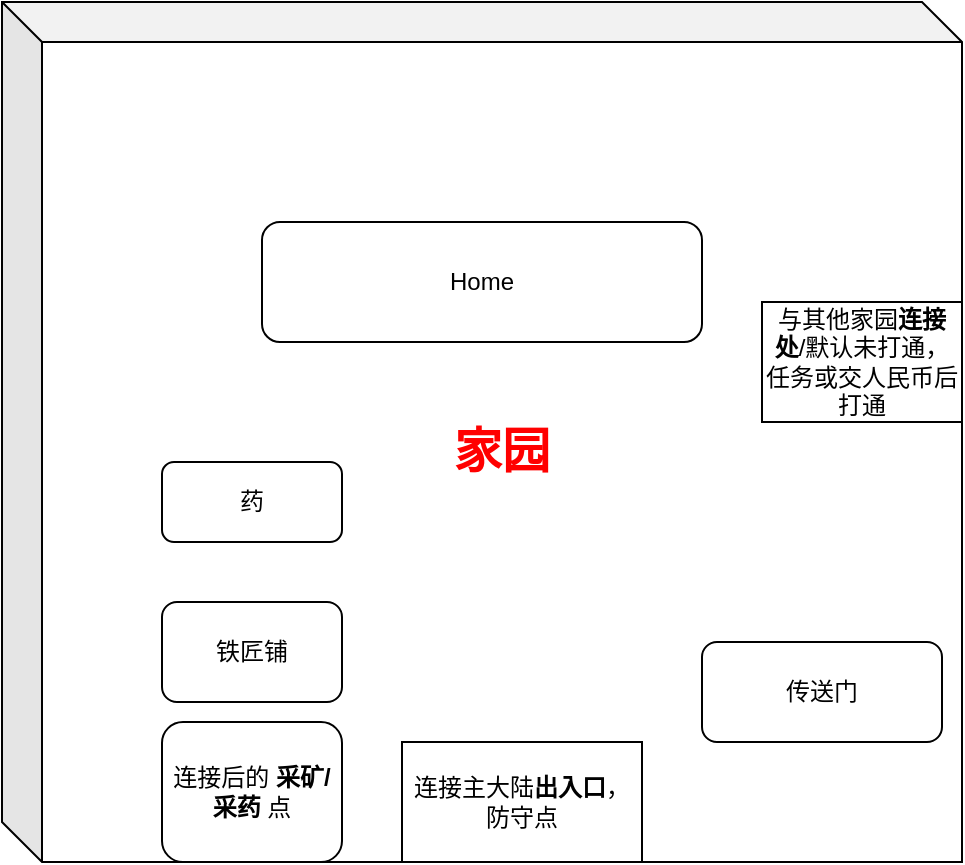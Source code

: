 <mxfile version="21.3.8" type="github">
  <diagram id="C5RBs43oDa-KdzZeNtuy" name="Page-1">
    <mxGraphModel dx="1434" dy="1925" grid="1" gridSize="10" guides="1" tooltips="1" connect="1" arrows="1" fold="1" page="1" pageScale="1" pageWidth="827" pageHeight="1169" math="0" shadow="0">
      <root>
        <mxCell id="WIyWlLk6GJQsqaUBKTNV-0" />
        <mxCell id="WIyWlLk6GJQsqaUBKTNV-1" parent="WIyWlLk6GJQsqaUBKTNV-0" />
        <mxCell id="CYA5MN_NNPej15P1eRmX-8" value="&lt;h1&gt;&lt;font color=&quot;#ff0000&quot;&gt;家园&lt;/font&gt;&lt;/h1&gt;" style="shape=cube;whiteSpace=wrap;html=1;boundedLbl=1;backgroundOutline=1;darkOpacity=0.05;darkOpacity2=0.1;" vertex="1" parent="WIyWlLk6GJQsqaUBKTNV-1">
          <mxGeometry x="40" y="-10" width="480" height="430" as="geometry" />
        </mxCell>
        <mxCell id="CYA5MN_NNPej15P1eRmX-1" value="Home" style="rounded=1;whiteSpace=wrap;html=1;" vertex="1" parent="WIyWlLk6GJQsqaUBKTNV-1">
          <mxGeometry x="170" y="100" width="220" height="60" as="geometry" />
        </mxCell>
        <mxCell id="CYA5MN_NNPej15P1eRmX-2" value="铁匠铺" style="rounded=1;whiteSpace=wrap;html=1;" vertex="1" parent="WIyWlLk6GJQsqaUBKTNV-1">
          <mxGeometry x="120" y="290" width="90" height="50" as="geometry" />
        </mxCell>
        <mxCell id="CYA5MN_NNPej15P1eRmX-3" value="药" style="rounded=1;whiteSpace=wrap;html=1;" vertex="1" parent="WIyWlLk6GJQsqaUBKTNV-1">
          <mxGeometry x="120" y="220" width="90" height="40" as="geometry" />
        </mxCell>
        <mxCell id="CYA5MN_NNPej15P1eRmX-4" value="连接主大陆&lt;b&gt;出入口&lt;/b&gt;，防守点" style="rounded=0;whiteSpace=wrap;html=1;" vertex="1" parent="WIyWlLk6GJQsqaUBKTNV-1">
          <mxGeometry x="240" y="360" width="120" height="60" as="geometry" />
        </mxCell>
        <mxCell id="CYA5MN_NNPej15P1eRmX-5" value="传送门" style="rounded=1;whiteSpace=wrap;html=1;" vertex="1" parent="WIyWlLk6GJQsqaUBKTNV-1">
          <mxGeometry x="390" y="310" width="120" height="50" as="geometry" />
        </mxCell>
        <mxCell id="CYA5MN_NNPej15P1eRmX-6" value="与其他家园&lt;b&gt;连接处&lt;/b&gt;/默认未打通，任务或交人民币后打通" style="rounded=0;whiteSpace=wrap;html=1;" vertex="1" parent="WIyWlLk6GJQsqaUBKTNV-1">
          <mxGeometry x="420" y="140" width="100" height="60" as="geometry" />
        </mxCell>
        <mxCell id="CYA5MN_NNPej15P1eRmX-7" value="连接后的 &lt;b&gt;采矿/采药&lt;/b&gt; 点" style="rounded=1;whiteSpace=wrap;html=1;" vertex="1" parent="WIyWlLk6GJQsqaUBKTNV-1">
          <mxGeometry x="120" y="350" width="90" height="70" as="geometry" />
        </mxCell>
      </root>
    </mxGraphModel>
  </diagram>
</mxfile>
